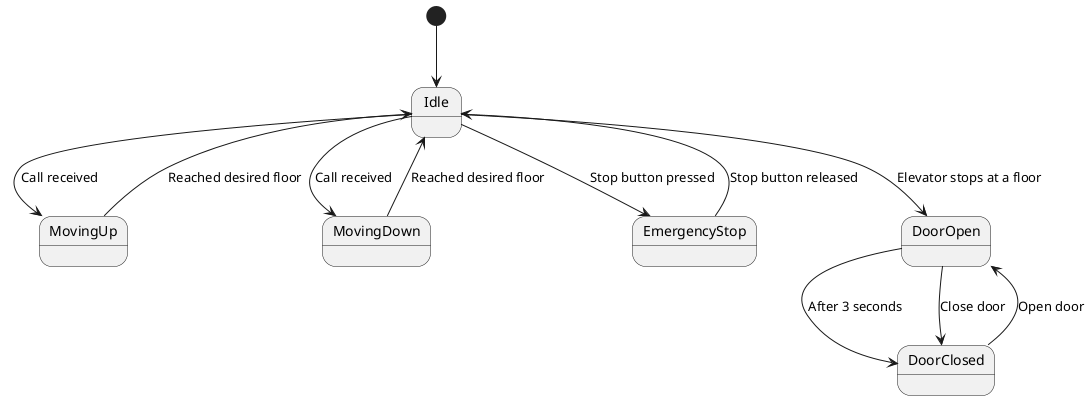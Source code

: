 @startuml
[*] --> Idle

Idle --> MovingUp : Call received
Idle --> MovingDown : Call received

MovingUp --> Idle : Reached desired floor
MovingDown --> Idle : Reached desired floor

Idle --> EmergencyStop : Stop button pressed
EmergencyStop --> Idle : Stop button released

Idle --> DoorOpen : Elevator stops at a floor
DoorOpen --> DoorClosed : After 3 seconds

DoorClosed --> DoorOpen : Open door
DoorOpen --> DoorClosed : Close door

@enduml